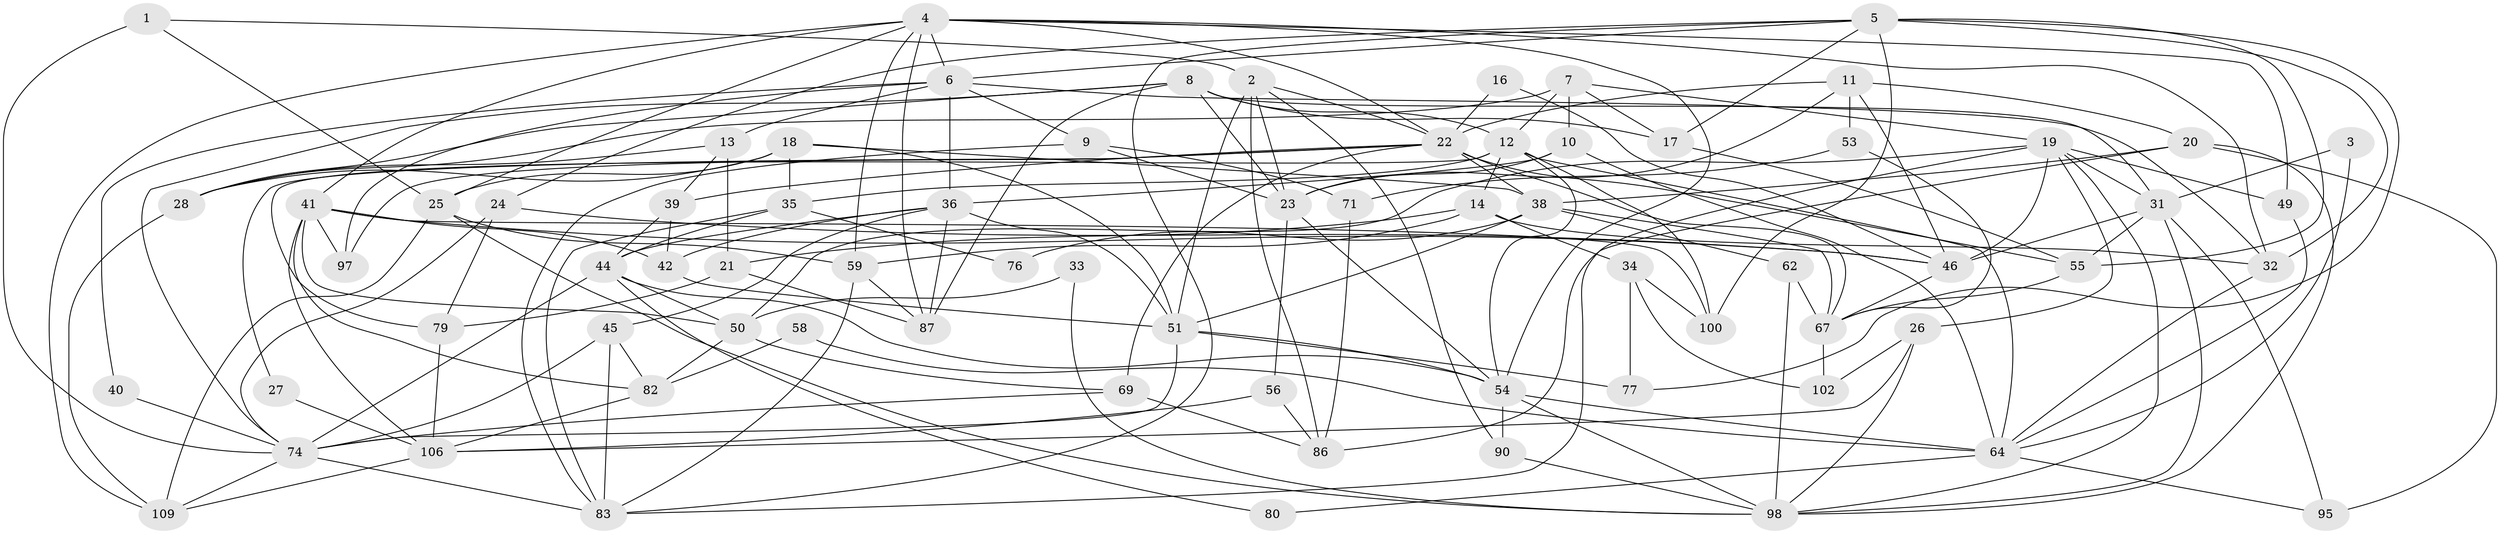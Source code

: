 // Generated by graph-tools (version 1.1) at 2025/52/02/27/25 19:52:07]
// undirected, 72 vertices, 184 edges
graph export_dot {
graph [start="1"]
  node [color=gray90,style=filled];
  1;
  2 [super="+99"];
  3;
  4 [super="+81"];
  5 [super="+72"];
  6 [super="+103"];
  7 [super="+15"];
  8 [super="+89"];
  9;
  10 [super="+94"];
  11 [super="+43"];
  12 [super="+84"];
  13;
  14 [super="+75"];
  16;
  17;
  18;
  19 [super="+63"];
  20 [super="+110"];
  21;
  22 [super="+29"];
  23 [super="+37"];
  24;
  25 [super="+52"];
  26 [super="+61"];
  27;
  28 [super="+30"];
  31 [super="+104"];
  32;
  33;
  34;
  35 [super="+57"];
  36 [super="+47"];
  38 [super="+88"];
  39 [super="+68"];
  40;
  41 [super="+73"];
  42 [super="+105"];
  44 [super="+48"];
  45;
  46 [super="+65"];
  49;
  50;
  51 [super="+92"];
  53;
  54 [super="+60"];
  55 [super="+111"];
  56;
  58;
  59;
  62 [super="+66"];
  64 [super="+85"];
  67 [super="+70"];
  69;
  71;
  74 [super="+78"];
  76;
  77 [super="+112"];
  79 [super="+93"];
  80;
  82;
  83 [super="+113"];
  86 [super="+91"];
  87 [super="+96"];
  90;
  95;
  97 [super="+101"];
  98 [super="+107"];
  100;
  102;
  106 [super="+108"];
  109;
  1 -- 25;
  1 -- 74;
  1 -- 2;
  2 -- 86 [weight=2];
  2 -- 90;
  2 -- 23;
  2 -- 51;
  2 -- 22;
  3 -- 64;
  3 -- 31;
  4 -- 32;
  4 -- 49;
  4 -- 59;
  4 -- 25;
  4 -- 22;
  4 -- 6;
  4 -- 41;
  4 -- 109;
  4 -- 87;
  4 -- 54;
  5 -- 100;
  5 -- 32;
  5 -- 55;
  5 -- 17;
  5 -- 6;
  5 -- 24;
  5 -- 83;
  5 -- 77;
  6 -- 9;
  6 -- 36;
  6 -- 40;
  6 -- 32;
  6 -- 13;
  6 -- 97;
  7 -- 19;
  7 -- 28;
  7 -- 17;
  7 -- 10;
  7 -- 12;
  8 -- 87;
  8 -- 28;
  8 -- 17;
  8 -- 23;
  8 -- 74;
  8 -- 12;
  8 -- 31;
  9 -- 71;
  9 -- 23;
  9 -- 83;
  10 -- 23;
  10 -- 64;
  10 -- 36;
  11 -- 46;
  11 -- 22;
  11 -- 53;
  11 -- 23;
  11 -- 20;
  12 -- 35;
  12 -- 100;
  12 -- 79;
  12 -- 64;
  12 -- 14;
  12 -- 54;
  13 -- 28;
  13 -- 21;
  13 -- 39;
  14 -- 32;
  14 -- 34;
  14 -- 21;
  14 -- 59;
  16 -- 46;
  16 -- 22;
  17 -- 55;
  18 -- 51;
  18 -- 35;
  18 -- 25;
  18 -- 28;
  18 -- 38;
  19 -- 83;
  19 -- 50;
  19 -- 31;
  19 -- 46;
  19 -- 26;
  19 -- 98;
  19 -- 49;
  20 -- 98;
  20 -- 95;
  20 -- 86;
  20 -- 38;
  21 -- 87;
  21 -- 79;
  22 -- 27;
  22 -- 69;
  22 -- 39;
  22 -- 55;
  22 -- 67;
  22 -- 97;
  22 -- 38;
  23 -- 54;
  23 -- 56;
  24 -- 74;
  24 -- 46;
  24 -- 79;
  25 -- 98;
  25 -- 59;
  25 -- 109;
  26 -- 98;
  26 -- 102;
  26 -- 106;
  27 -- 106;
  28 -- 109;
  31 -- 98;
  31 -- 55;
  31 -- 95;
  31 -- 46;
  32 -- 64;
  33 -- 50;
  33 -- 98;
  34 -- 102;
  34 -- 100;
  34 -- 77;
  35 -- 83;
  35 -- 44;
  35 -- 76;
  36 -- 45;
  36 -- 42;
  36 -- 87;
  36 -- 51;
  36 -- 44;
  38 -- 76;
  38 -- 51;
  38 -- 67;
  38 -- 62;
  39 -- 42;
  39 -- 44;
  40 -- 74;
  41 -- 100;
  41 -- 50;
  41 -- 97;
  41 -- 82;
  41 -- 106;
  41 -- 46;
  41 -- 42;
  42 -- 51;
  44 -- 50;
  44 -- 54;
  44 -- 80;
  44 -- 74;
  45 -- 82;
  45 -- 74;
  45 -- 83;
  46 -- 67;
  49 -- 64;
  50 -- 82;
  50 -- 69;
  51 -- 77;
  51 -- 74;
  51 -- 54;
  53 -- 71;
  53 -- 67;
  54 -- 64;
  54 -- 98;
  54 -- 90;
  55 -- 67;
  56 -- 86;
  56 -- 106;
  58 -- 82;
  58 -- 64;
  59 -- 87;
  59 -- 83;
  62 -- 98;
  62 -- 67;
  64 -- 80;
  64 -- 95;
  67 -- 102;
  69 -- 74;
  69 -- 86;
  71 -- 86;
  74 -- 109;
  74 -- 83;
  79 -- 106;
  82 -- 106;
  90 -- 98;
  106 -- 109;
}
